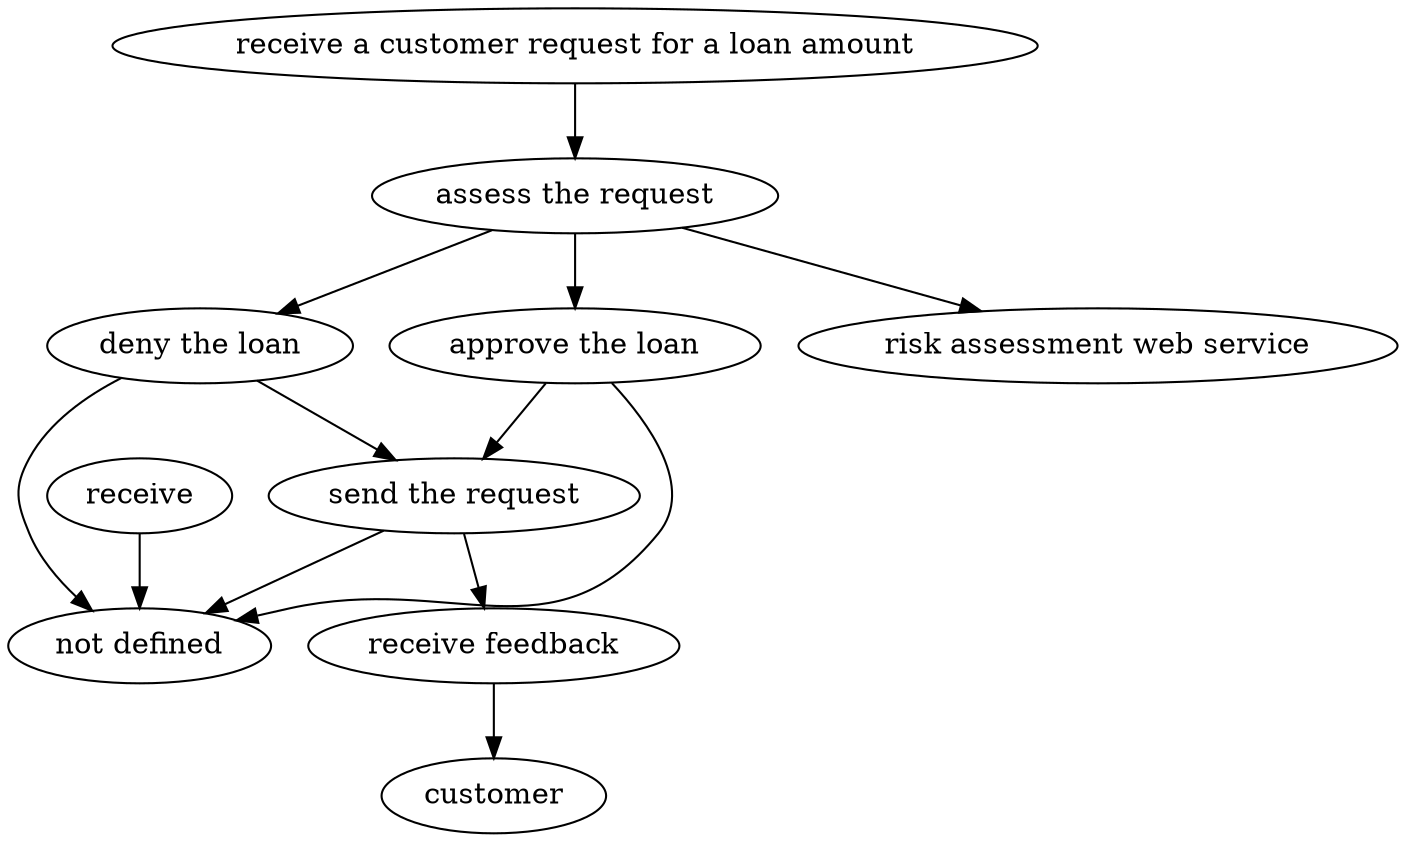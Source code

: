 strict digraph "doc-5.1" {
	graph [name="doc-5.1"];
	"receive a customer request for a loan amount"	[attrs="{'type': 'Activity', 'label': 'receive a customer request for a loan amount'}"];
	"assess the request"	[attrs="{'type': 'Activity', 'label': 'assess the request'}"];
	"receive a customer request for a loan amount" -> "assess the request"	[attrs="{'type': 'flow', 'label': 'flow'}"];
	"approve the loan"	[attrs="{'type': 'Activity', 'label': 'approve the loan'}"];
	"assess the request" -> "approve the loan"	[attrs="{'type': 'flow', 'label': 'flow'}"];
	"deny the loan"	[attrs="{'type': 'Activity', 'label': 'deny the loan'}"];
	"assess the request" -> "deny the loan"	[attrs="{'type': 'flow', 'label': 'flow'}"];
	"risk assessment web service"	[attrs="{'type': 'Actor', 'label': 'risk assessment web service'}"];
	"assess the request" -> "risk assessment web service"	[attrs="{'type': 'actor performer', 'label': 'actor performer'}"];
	"send the request"	[attrs="{'type': 'Activity', 'label': 'send the request'}"];
	"approve the loan" -> "send the request"	[attrs="{'type': 'flow', 'label': 'flow'}"];
	"not defined"	[attrs="{'type': 'Actor', 'label': 'not defined'}"];
	"approve the loan" -> "not defined"	[attrs="{'type': 'actor performer', 'label': 'actor performer'}"];
	"deny the loan" -> "send the request"	[attrs="{'type': 'flow', 'label': 'flow'}"];
	"deny the loan" -> "not defined"	[attrs="{'type': 'actor performer', 'label': 'actor performer'}"];
	"receive feedback"	[attrs="{'type': 'Activity', 'label': 'receive feedback'}"];
	"send the request" -> "receive feedback"	[attrs="{'type': 'flow', 'label': 'flow'}"];
	"send the request" -> "not defined"	[attrs="{'type': 'actor performer', 'label': 'actor performer'}"];
	customer	[attrs="{'type': 'Actor', 'label': 'customer'}"];
	"receive feedback" -> customer	[attrs="{'type': 'actor performer', 'label': 'actor performer'}"];
	receive	[attrs="{'type': 'Activity', 'label': 'receive'}"];
	receive -> "not defined"	[attrs="{'type': 'actor performer', 'label': 'actor performer'}"];
}
